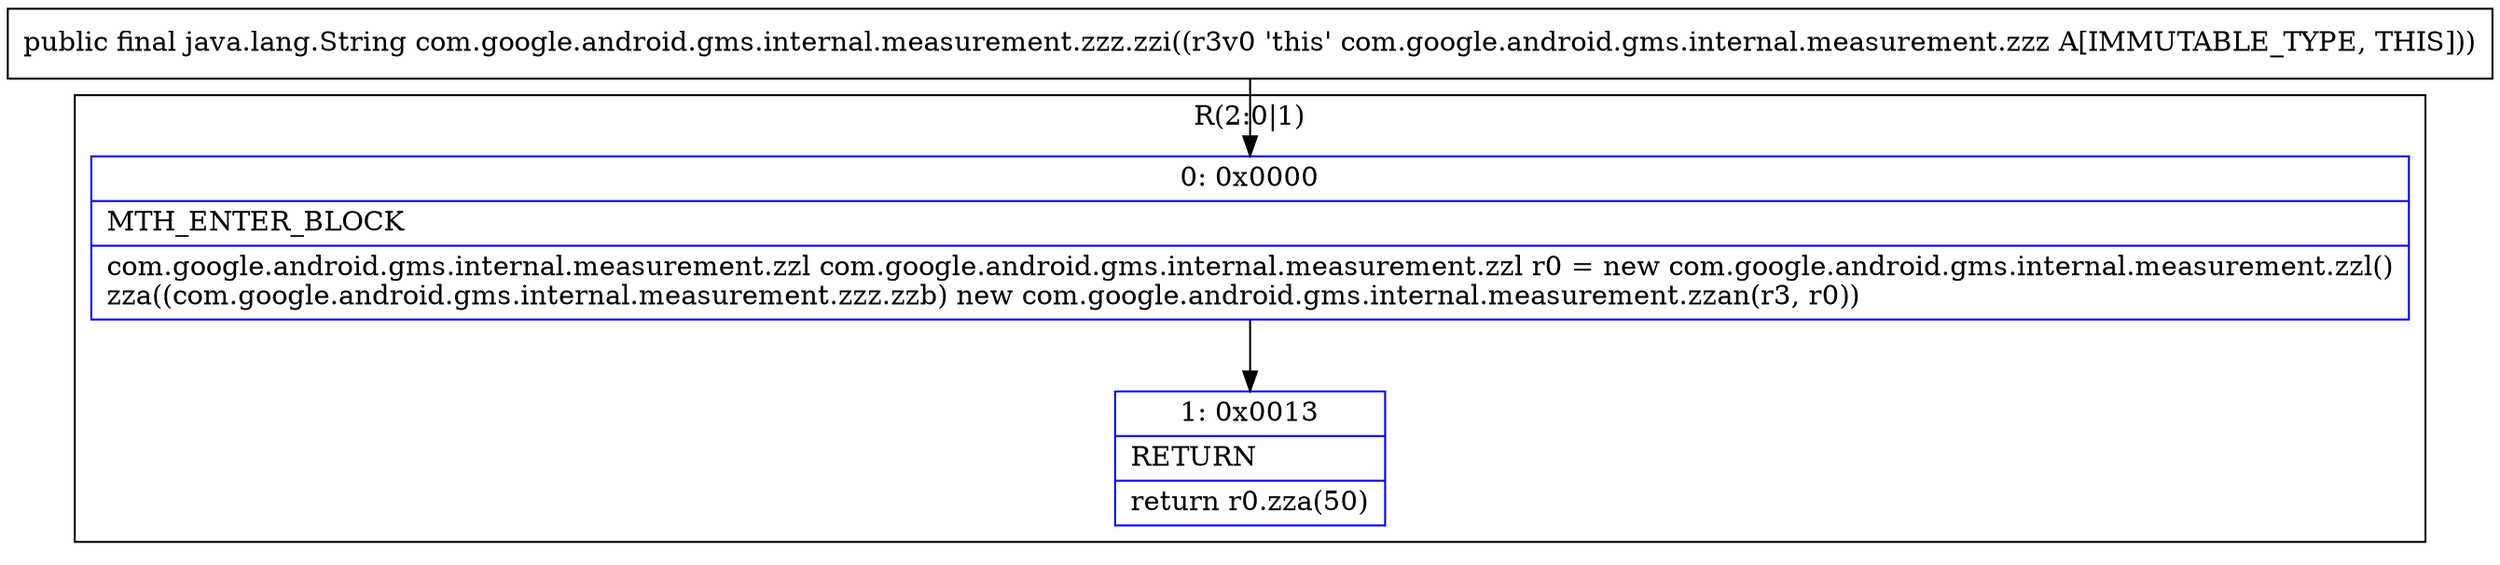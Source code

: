 digraph "CFG forcom.google.android.gms.internal.measurement.zzz.zzi()Ljava\/lang\/String;" {
subgraph cluster_Region_1507460825 {
label = "R(2:0|1)";
node [shape=record,color=blue];
Node_0 [shape=record,label="{0\:\ 0x0000|MTH_ENTER_BLOCK\l|com.google.android.gms.internal.measurement.zzl com.google.android.gms.internal.measurement.zzl r0 = new com.google.android.gms.internal.measurement.zzl()\lzza((com.google.android.gms.internal.measurement.zzz.zzb) new com.google.android.gms.internal.measurement.zzan(r3, r0))\l}"];
Node_1 [shape=record,label="{1\:\ 0x0013|RETURN\l|return r0.zza(50)\l}"];
}
MethodNode[shape=record,label="{public final java.lang.String com.google.android.gms.internal.measurement.zzz.zzi((r3v0 'this' com.google.android.gms.internal.measurement.zzz A[IMMUTABLE_TYPE, THIS])) }"];
MethodNode -> Node_0;
Node_0 -> Node_1;
}


